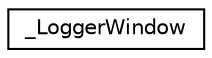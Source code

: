 digraph G
{
  edge [fontname="Helvetica",fontsize="10",labelfontname="Helvetica",labelfontsize="10"];
  node [fontname="Helvetica",fontsize="10",shape=record];
  rankdir=LR;
  Node1 [label="_LoggerWindow",height=0.2,width=0.4,color="black", fillcolor="white", style="filled",URL="$d5/d09/struct__LoggerWindow.html"];
}
